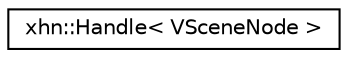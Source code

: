 digraph "Graphical Class Hierarchy"
{
  edge [fontname="Helvetica",fontsize="10",labelfontname="Helvetica",labelfontsize="10"];
  node [fontname="Helvetica",fontsize="10",shape=record];
  rankdir="LR";
  Node1 [label="xhn::Handle\< VSceneNode \>",height=0.2,width=0.4,color="black", fillcolor="white", style="filled",URL="$classxhn_1_1_handle.html"];
}
